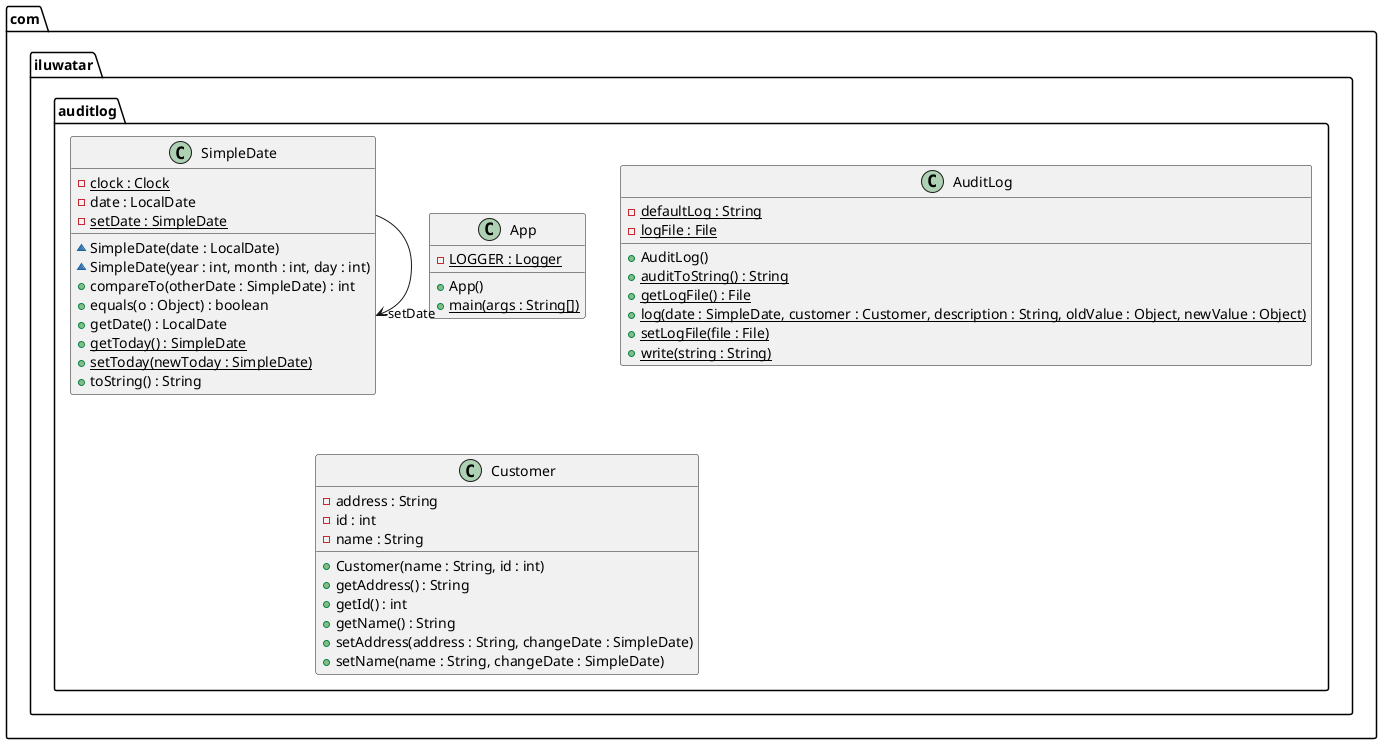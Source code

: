 @startuml
package com.iluwatar.auditlog {
  class App {
    - LOGGER : Logger {static}
    + App()
    + main(args : String[]) {static}
  }
  class AuditLog {
    - defaultLog : String {static}
    - logFile : File {static}
    + AuditLog()
    + auditToString() : String {static}
    + getLogFile() : File {static}
    + log(date : SimpleDate, customer : Customer, description : String, oldValue : Object, newValue : Object) {static}
    + setLogFile(file : File) {static}
    + write(string : String) {static}
  }
  class Customer {
    - address : String
    - id : int
    - name : String
    + Customer(name : String, id : int)
    + getAddress() : String
    + getId() : int
    + getName() : String
    + setAddress(address : String, changeDate : SimpleDate)
    + setName(name : String, changeDate : SimpleDate)
  }
  class SimpleDate {
    - clock : Clock {static}
    - date : LocalDate
    - setDate : SimpleDate {static}
    ~ SimpleDate(date : LocalDate)
    ~ SimpleDate(year : int, month : int, day : int)
    + compareTo(otherDate : SimpleDate) : int
    + equals(o : Object) : boolean
    + getDate() : LocalDate
    + getToday() : SimpleDate {static}
    + setToday(newToday : SimpleDate) {static}
    + toString() : String
  }
}
SimpleDate -->  "-setDate" SimpleDate
@enduml